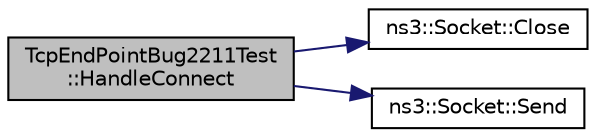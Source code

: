 digraph "TcpEndPointBug2211Test::HandleConnect"
{
 // LATEX_PDF_SIZE
  edge [fontname="Helvetica",fontsize="10",labelfontname="Helvetica",labelfontsize="10"];
  node [fontname="Helvetica",fontsize="10",shape=record];
  rankdir="LR";
  Node1 [label="TcpEndPointBug2211Test\l::HandleConnect",height=0.2,width=0.4,color="black", fillcolor="grey75", style="filled", fontcolor="black",tooltip="Handle a connection establishment."];
  Node1 -> Node2 [color="midnightblue",fontsize="10",style="solid",fontname="Helvetica"];
  Node2 [label="ns3::Socket::Close",height=0.2,width=0.4,color="black", fillcolor="white", style="filled",URL="$classns3_1_1_socket.html#abdac6e2498c5aa2963ef361d4200ddf3",tooltip="Close a socket."];
  Node1 -> Node3 [color="midnightblue",fontsize="10",style="solid",fontname="Helvetica"];
  Node3 [label="ns3::Socket::Send",height=0.2,width=0.4,color="black", fillcolor="white", style="filled",URL="$classns3_1_1_socket.html#a036901c8f485fe5b6eab93b7f2ec289d",tooltip="Send data (or dummy data) to the remote host."];
}
